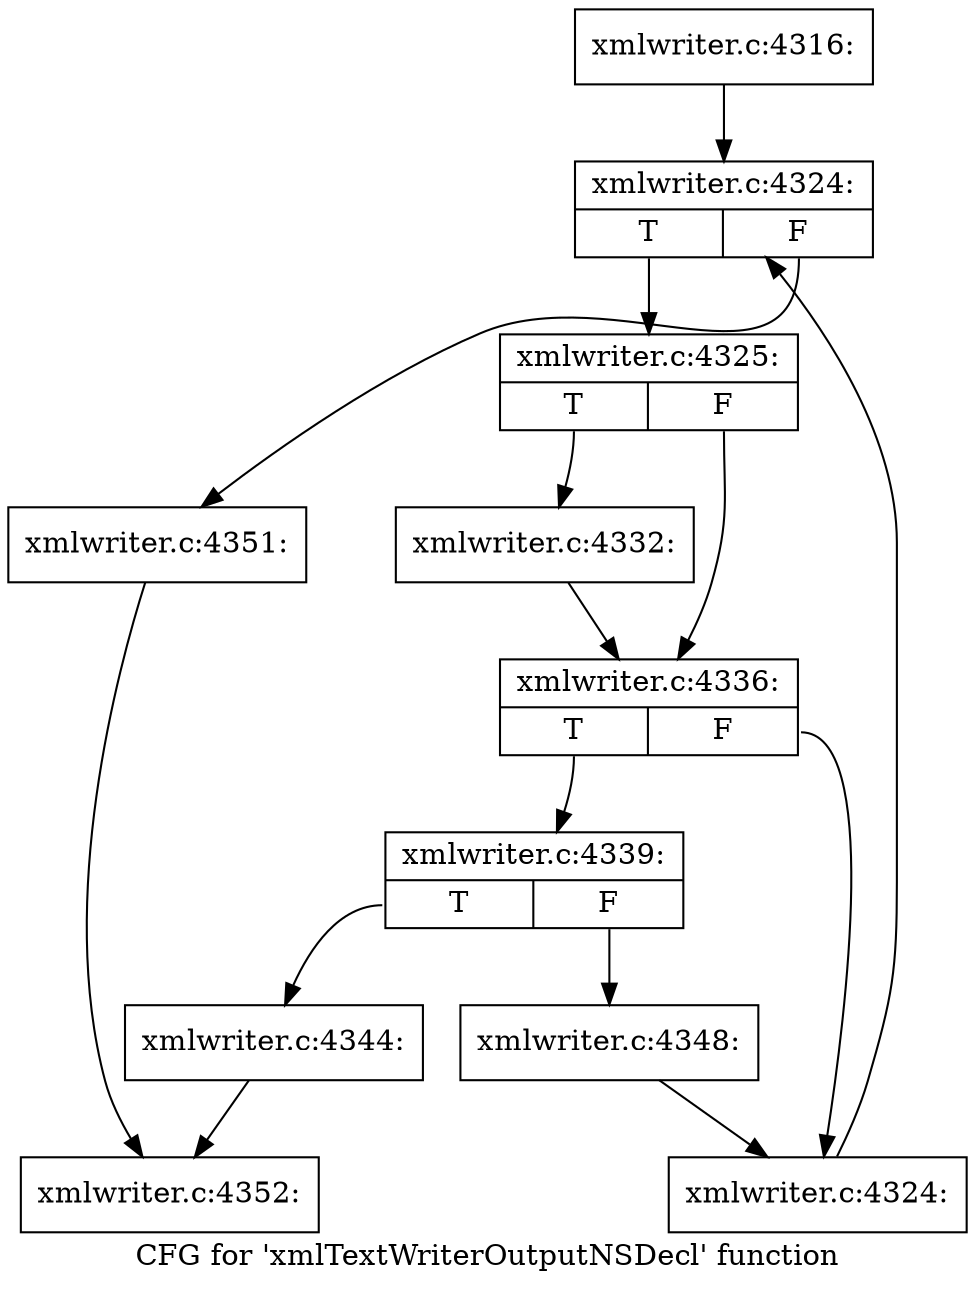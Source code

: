 digraph "CFG for 'xmlTextWriterOutputNSDecl' function" {
	label="CFG for 'xmlTextWriterOutputNSDecl' function";

	Node0x41646e0 [shape=record,label="{xmlwriter.c:4316:}"];
	Node0x41646e0 -> Node0x4167ab0;
	Node0x4167ab0 [shape=record,label="{xmlwriter.c:4324:|{<s0>T|<s1>F}}"];
	Node0x4167ab0:s0 -> Node0x4168600;
	Node0x4167ab0:s1 -> Node0x4167cd0;
	Node0x4168600 [shape=record,label="{xmlwriter.c:4325:|{<s0>T|<s1>F}}"];
	Node0x4168600:s0 -> Node0x4169560;
	Node0x4168600:s1 -> Node0x41695b0;
	Node0x4169560 [shape=record,label="{xmlwriter.c:4332:}"];
	Node0x4169560 -> Node0x41695b0;
	Node0x41695b0 [shape=record,label="{xmlwriter.c:4336:|{<s0>T|<s1>F}}"];
	Node0x41695b0:s0 -> Node0x416a2c0;
	Node0x41695b0:s1 -> Node0x416a310;
	Node0x416a2c0 [shape=record,label="{xmlwriter.c:4339:|{<s0>T|<s1>F}}"];
	Node0x416a2c0:s0 -> Node0x416acd0;
	Node0x416a2c0:s1 -> Node0x416ad20;
	Node0x416acd0 [shape=record,label="{xmlwriter.c:4344:}"];
	Node0x416acd0 -> Node0x4166ba0;
	Node0x416ad20 [shape=record,label="{xmlwriter.c:4348:}"];
	Node0x416ad20 -> Node0x416a310;
	Node0x416a310 [shape=record,label="{xmlwriter.c:4324:}"];
	Node0x416a310 -> Node0x4167ab0;
	Node0x4167cd0 [shape=record,label="{xmlwriter.c:4351:}"];
	Node0x4167cd0 -> Node0x4166ba0;
	Node0x4166ba0 [shape=record,label="{xmlwriter.c:4352:}"];
}
